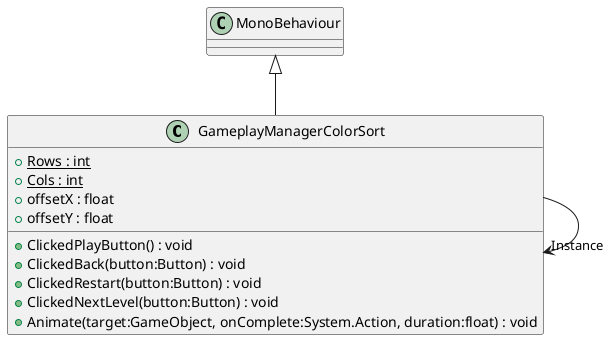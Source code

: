 @startuml
class GameplayManagerColorSort {
    + {static} Rows : int
    + {static} Cols : int
    + offsetX : float
    + offsetY : float
    + ClickedPlayButton() : void
    + ClickedBack(button:Button) : void
    + ClickedRestart(button:Button) : void
    + ClickedNextLevel(button:Button) : void
    + Animate(target:GameObject, onComplete:System.Action, duration:float) : void
}
MonoBehaviour <|-- GameplayManagerColorSort
GameplayManagerColorSort --> "Instance" GameplayManagerColorSort
@enduml
